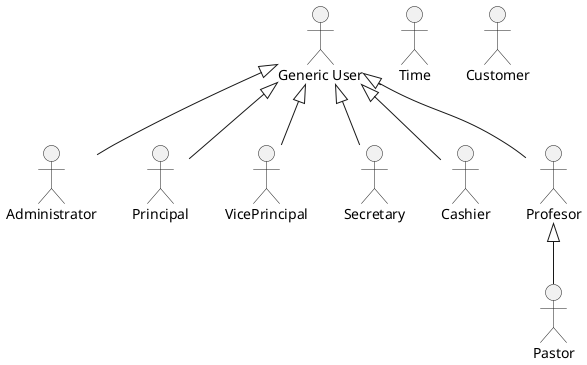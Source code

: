 @startuml
'skinparam BackgroundColor transparent

:User: as "Generic User"

User <|-- Administrator
User <|-- Principal
User <|-- VicePrincipal
User <|-- Secretary
User <|-- Cashier
User <|-- Profesor


Profesor <|-- Pastor

:Time: as "Time"
:Customer: as Customer

@enduml